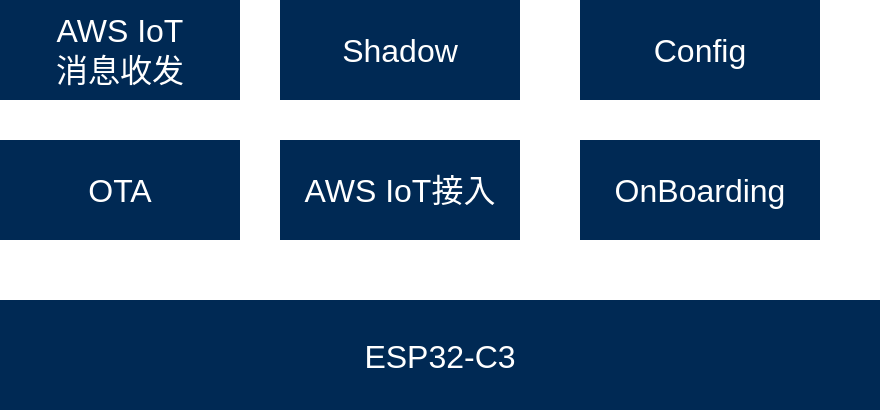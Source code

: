 <mxfile version="24.8.4">
  <diagram name="第 1 页" id="IbB0MQsV79tBOPysGqBe">
    <mxGraphModel dx="1434" dy="746" grid="1" gridSize="10" guides="1" tooltips="1" connect="1" arrows="1" fold="1" page="1" pageScale="1" pageWidth="827" pageHeight="1169" math="0" shadow="0">
      <root>
        <mxCell id="0" />
        <mxCell id="1" parent="0" />
        <mxCell id="GuPK13zTEH5kF5k_pR3C-1" value="&lt;font style=&quot;font-size: 16px;&quot;&gt;ESP32-C3&lt;/font&gt;" style="rounded=0;whiteSpace=wrap;html=1;fillColor=#002954;strokeColor=none;fontColor=#FFFFFF;" vertex="1" parent="1">
          <mxGeometry x="130" y="560" width="440" height="55" as="geometry" />
        </mxCell>
        <mxCell id="GuPK13zTEH5kF5k_pR3C-2" value="&lt;font style=&quot;font-size: 16px;&quot;&gt;OTA&lt;/font&gt;" style="rounded=0;whiteSpace=wrap;html=1;strokeColor=none;fillColor=#002954;fontColor=#FFFFFF;" vertex="1" parent="1">
          <mxGeometry x="130" y="480" width="120" height="50" as="geometry" />
        </mxCell>
        <mxCell id="GuPK13zTEH5kF5k_pR3C-3" value="&lt;font style=&quot;font-size: 16px;&quot;&gt;AWS IoT接入&lt;/font&gt;" style="rounded=0;whiteSpace=wrap;html=1;strokeColor=none;fillColor=#002954;fontColor=#FFFFFF;" vertex="1" parent="1">
          <mxGeometry x="270" y="480" width="120" height="50" as="geometry" />
        </mxCell>
        <mxCell id="GuPK13zTEH5kF5k_pR3C-4" value="&lt;font style=&quot;font-size: 16px;&quot;&gt;OnBoarding&lt;/font&gt;" style="rounded=0;whiteSpace=wrap;html=1;strokeColor=none;fillColor=#002954;fontColor=#FFFFFF;" vertex="1" parent="1">
          <mxGeometry x="420" y="480" width="120" height="50" as="geometry" />
        </mxCell>
        <mxCell id="GuPK13zTEH5kF5k_pR3C-5" value="&lt;font style=&quot;font-size: 16px;&quot;&gt;AWS IoT&lt;/font&gt;&lt;div&gt;&lt;font style=&quot;font-size: 16px;&quot;&gt;消息收发&lt;/font&gt;&lt;/div&gt;" style="rounded=0;whiteSpace=wrap;html=1;strokeColor=none;fillColor=#002954;fontColor=#FFFFFF;" vertex="1" parent="1">
          <mxGeometry x="130" y="410" width="120" height="50" as="geometry" />
        </mxCell>
        <mxCell id="GuPK13zTEH5kF5k_pR3C-6" value="&lt;span style=&quot;font-size: 16px;&quot;&gt;Shadow&lt;/span&gt;" style="rounded=0;whiteSpace=wrap;html=1;strokeColor=none;fillColor=#002954;fontColor=#FFFFFF;" vertex="1" parent="1">
          <mxGeometry x="270" y="410" width="120" height="50" as="geometry" />
        </mxCell>
        <mxCell id="GuPK13zTEH5kF5k_pR3C-7" value="&lt;span style=&quot;font-size: 16px;&quot;&gt;Config&lt;/span&gt;" style="rounded=0;whiteSpace=wrap;html=1;strokeColor=none;fillColor=#002954;fontColor=#FFFFFF;" vertex="1" parent="1">
          <mxGeometry x="420" y="410" width="120" height="50" as="geometry" />
        </mxCell>
      </root>
    </mxGraphModel>
  </diagram>
</mxfile>
